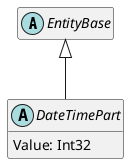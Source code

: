 ﻿@startuml
hide empty members

abstract class EntityBase {
}

EntityBase <|-- DateTimePart

abstract class DateTimePart {
    Value: Int32
}

@enduml
